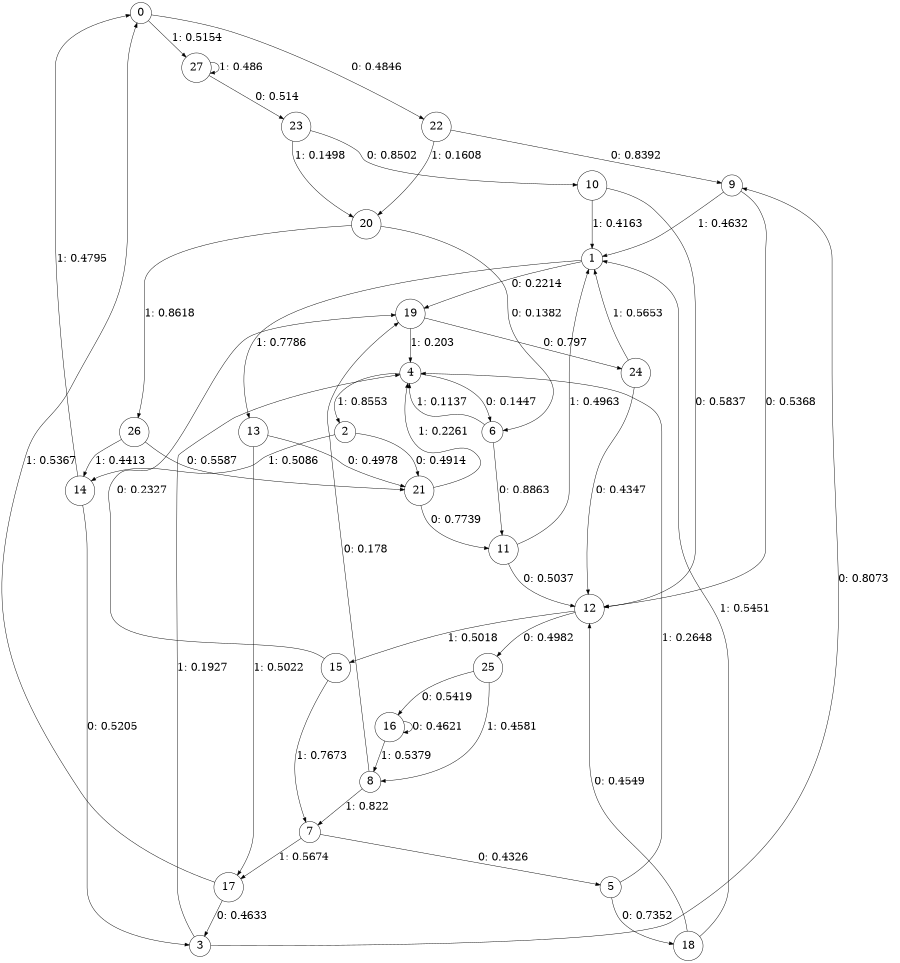 digraph "ch33randomL7" {
size = "6,8.5";
ratio = "fill";
node [shape = circle];
node [fontsize = 24];
edge [fontsize = 24];
0 -> 22 [label = "0: 0.4846   "];
0 -> 27 [label = "1: 0.5154   "];
1 -> 19 [label = "0: 0.2214   "];
1 -> 13 [label = "1: 0.7786   "];
2 -> 21 [label = "0: 0.4914   "];
2 -> 14 [label = "1: 0.5086   "];
3 -> 9 [label = "0: 0.8073   "];
3 -> 4 [label = "1: 0.1927   "];
4 -> 6 [label = "0: 0.1447   "];
4 -> 2 [label = "1: 0.8553   "];
5 -> 18 [label = "0: 0.7352   "];
5 -> 4 [label = "1: 0.2648   "];
6 -> 11 [label = "0: 0.8863   "];
6 -> 4 [label = "1: 0.1137   "];
7 -> 5 [label = "0: 0.4326   "];
7 -> 17 [label = "1: 0.5674   "];
8 -> 19 [label = "0: 0.178    "];
8 -> 7 [label = "1: 0.822    "];
9 -> 12 [label = "0: 0.5368   "];
9 -> 1 [label = "1: 0.4632   "];
10 -> 12 [label = "0: 0.5837   "];
10 -> 1 [label = "1: 0.4163   "];
11 -> 12 [label = "0: 0.5037   "];
11 -> 1 [label = "1: 0.4963   "];
12 -> 25 [label = "0: 0.4982   "];
12 -> 15 [label = "1: 0.5018   "];
13 -> 21 [label = "0: 0.4978   "];
13 -> 17 [label = "1: 0.5022   "];
14 -> 3 [label = "0: 0.5205   "];
14 -> 0 [label = "1: 0.4795   "];
15 -> 19 [label = "0: 0.2327   "];
15 -> 7 [label = "1: 0.7673   "];
16 -> 16 [label = "0: 0.4621   "];
16 -> 8 [label = "1: 0.5379   "];
17 -> 3 [label = "0: 0.4633   "];
17 -> 0 [label = "1: 0.5367   "];
18 -> 12 [label = "0: 0.4549   "];
18 -> 1 [label = "1: 0.5451   "];
19 -> 24 [label = "0: 0.797    "];
19 -> 4 [label = "1: 0.203    "];
20 -> 6 [label = "0: 0.1382   "];
20 -> 26 [label = "1: 0.8618   "];
21 -> 11 [label = "0: 0.7739   "];
21 -> 4 [label = "1: 0.2261   "];
22 -> 9 [label = "0: 0.8392   "];
22 -> 20 [label = "1: 0.1608   "];
23 -> 10 [label = "0: 0.8502   "];
23 -> 20 [label = "1: 0.1498   "];
24 -> 12 [label = "0: 0.4347   "];
24 -> 1 [label = "1: 0.5653   "];
25 -> 16 [label = "0: 0.5419   "];
25 -> 8 [label = "1: 0.4581   "];
26 -> 21 [label = "0: 0.5587   "];
26 -> 14 [label = "1: 0.4413   "];
27 -> 23 [label = "0: 0.514    "];
27 -> 27 [label = "1: 0.486    "];
}